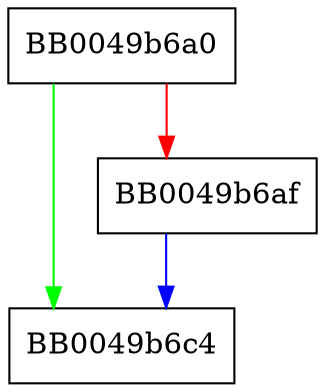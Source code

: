 digraph SSL_alert_type_string_long {
  node [shape="box"];
  graph [splines=ortho];
  BB0049b6a0 -> BB0049b6c4 [color="green"];
  BB0049b6a0 -> BB0049b6af [color="red"];
  BB0049b6af -> BB0049b6c4 [color="blue"];
}